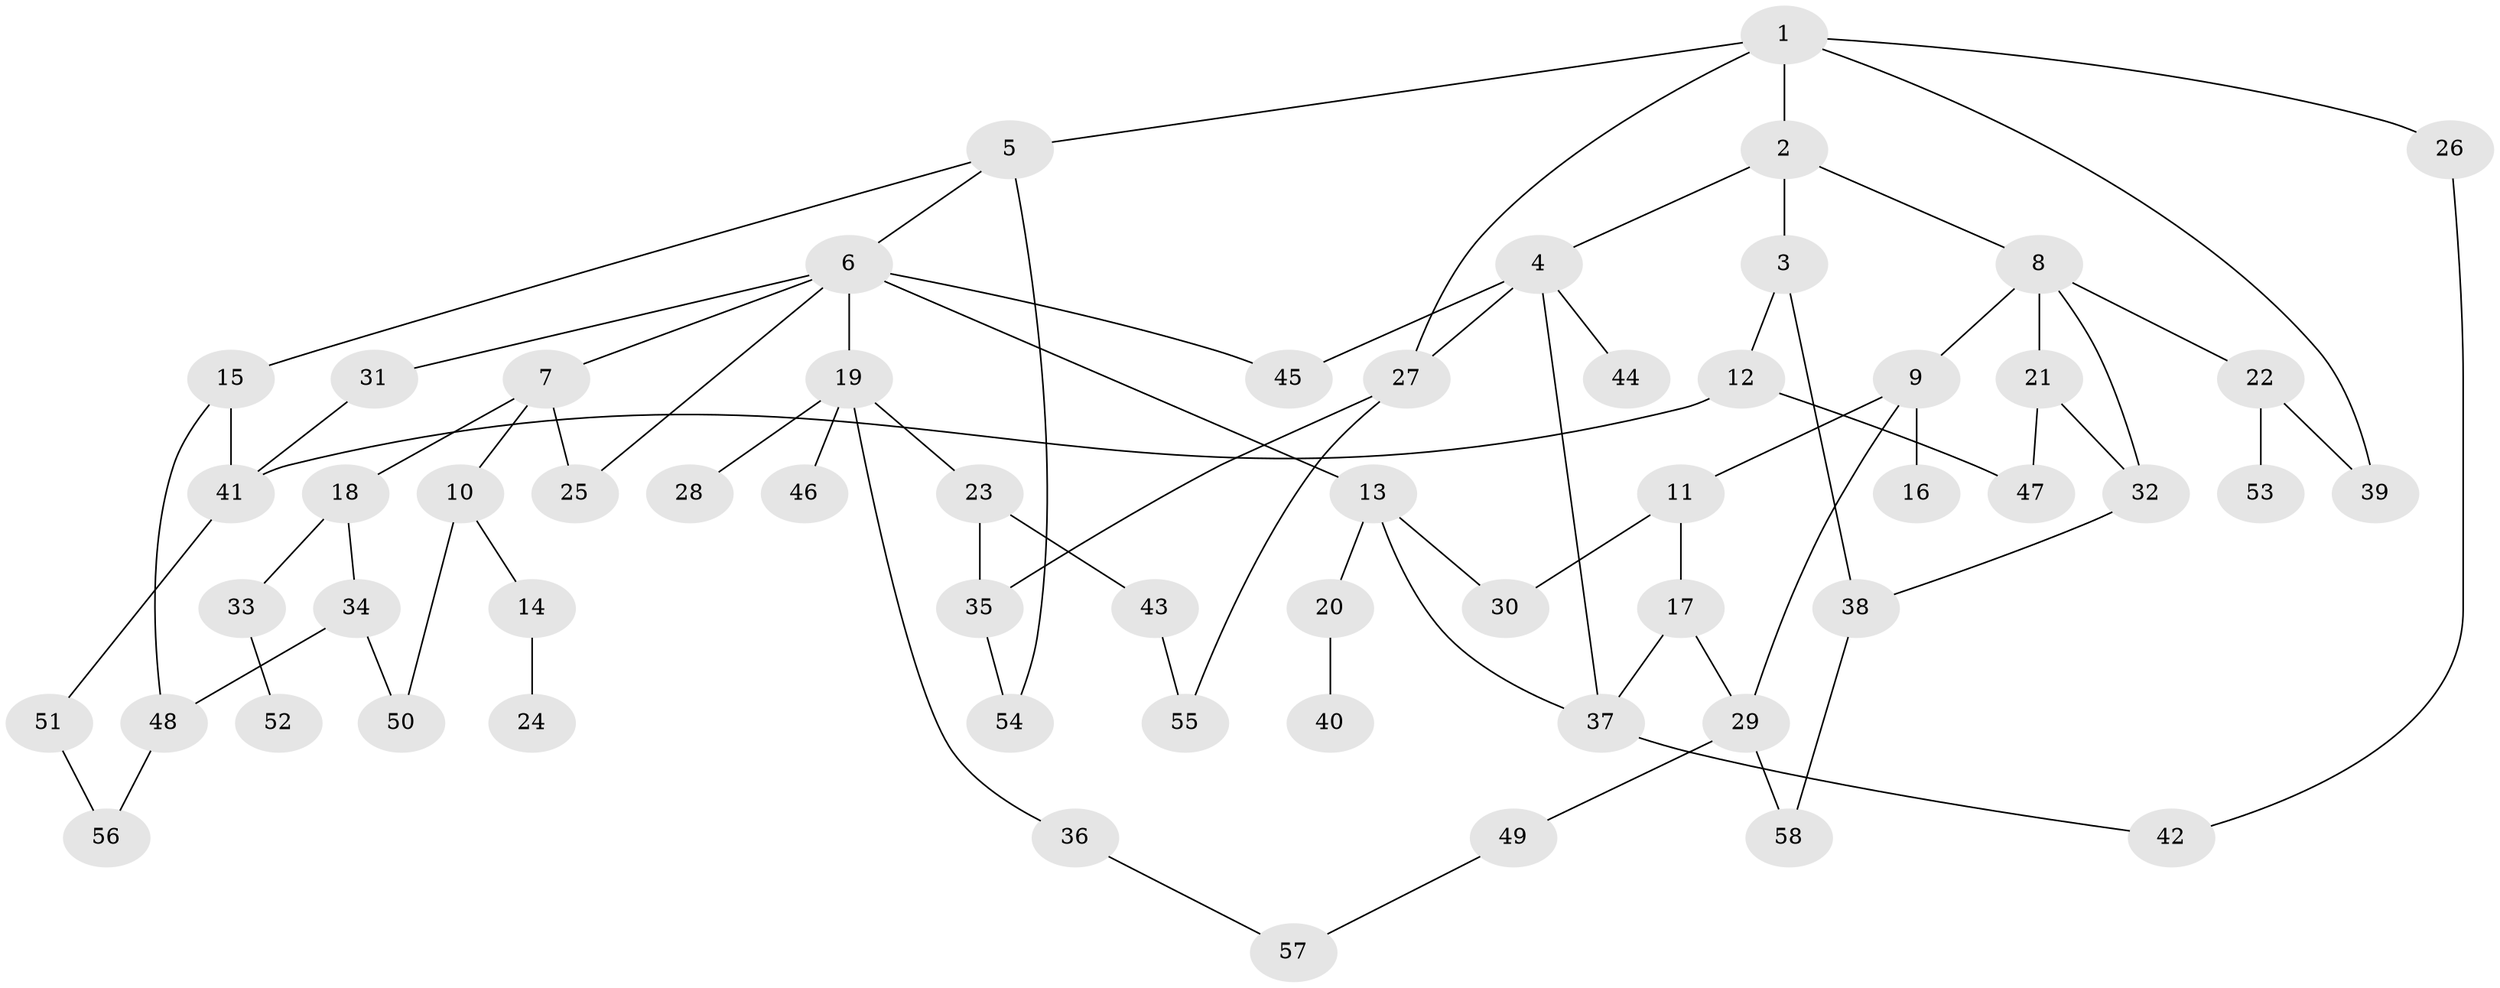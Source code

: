 // coarse degree distribution, {5: 0.1, 4: 0.1, 3: 0.25, 7: 0.025, 8: 0.025, 6: 0.025, 1: 0.175, 2: 0.3}
// Generated by graph-tools (version 1.1) at 2025/51/02/27/25 19:51:37]
// undirected, 58 vertices, 79 edges
graph export_dot {
graph [start="1"]
  node [color=gray90,style=filled];
  1;
  2;
  3;
  4;
  5;
  6;
  7;
  8;
  9;
  10;
  11;
  12;
  13;
  14;
  15;
  16;
  17;
  18;
  19;
  20;
  21;
  22;
  23;
  24;
  25;
  26;
  27;
  28;
  29;
  30;
  31;
  32;
  33;
  34;
  35;
  36;
  37;
  38;
  39;
  40;
  41;
  42;
  43;
  44;
  45;
  46;
  47;
  48;
  49;
  50;
  51;
  52;
  53;
  54;
  55;
  56;
  57;
  58;
  1 -- 2;
  1 -- 5;
  1 -- 26;
  1 -- 27;
  1 -- 39;
  2 -- 3;
  2 -- 4;
  2 -- 8;
  3 -- 12;
  3 -- 38;
  4 -- 27;
  4 -- 37;
  4 -- 44;
  4 -- 45;
  5 -- 6;
  5 -- 15;
  5 -- 54;
  6 -- 7;
  6 -- 13;
  6 -- 19;
  6 -- 25;
  6 -- 31;
  6 -- 45;
  7 -- 10;
  7 -- 18;
  7 -- 25;
  8 -- 9;
  8 -- 21;
  8 -- 22;
  8 -- 32;
  9 -- 11;
  9 -- 16;
  9 -- 29;
  10 -- 14;
  10 -- 50;
  11 -- 17;
  11 -- 30;
  12 -- 47;
  12 -- 41;
  13 -- 20;
  13 -- 30;
  13 -- 37;
  14 -- 24;
  15 -- 48;
  15 -- 41;
  17 -- 37;
  17 -- 29;
  18 -- 33;
  18 -- 34;
  19 -- 23;
  19 -- 28;
  19 -- 36;
  19 -- 46;
  20 -- 40;
  21 -- 32;
  21 -- 47;
  22 -- 39;
  22 -- 53;
  23 -- 43;
  23 -- 35;
  26 -- 42;
  27 -- 35;
  27 -- 55;
  29 -- 49;
  29 -- 58;
  31 -- 41;
  32 -- 38;
  33 -- 52;
  34 -- 50;
  34 -- 48;
  35 -- 54;
  36 -- 57;
  37 -- 42;
  38 -- 58;
  41 -- 51;
  43 -- 55;
  48 -- 56;
  49 -- 57;
  51 -- 56;
}
